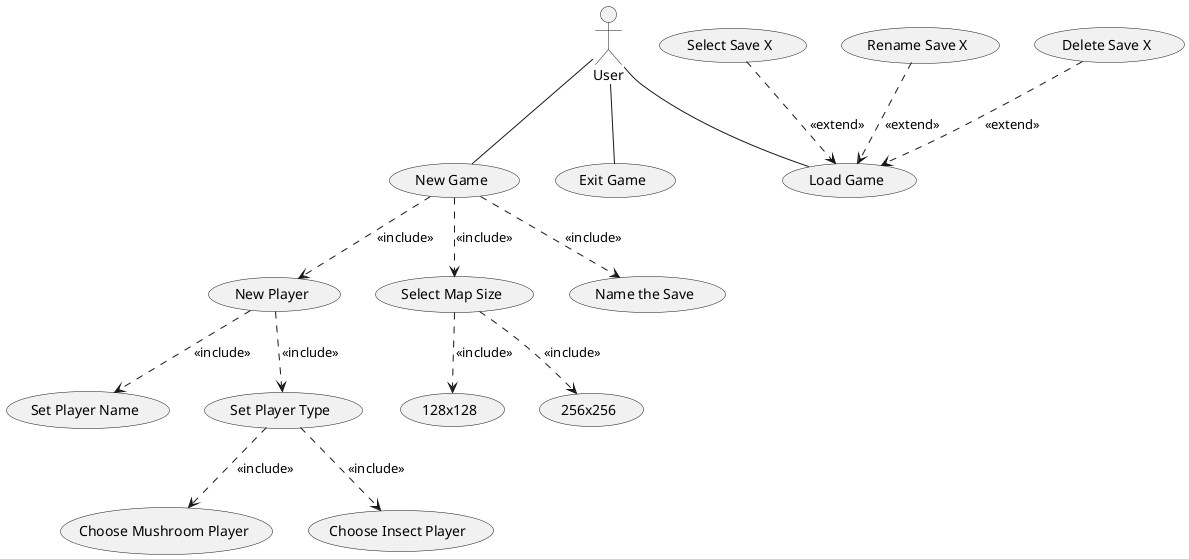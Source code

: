@startuml

actor User 

usecase "New Game" as UC_NewGame
usecase "Load Game" as UC_LoadGame
usecase "Exit Game" as UC_ExitGame

User -- UC_NewGame
User -- UC_LoadGame
User -- UC_ExitGame

'new game

usecase UC_NewPlayer as "New Player"
usecase UC_SelMapSize as "Select Map Size"
usecase UC_NameSave as "Name the Save"

UC_NewGame  ..> UC_NewPlayer : <<include>>
UC_NewGame  ..> UC_SelMapSize : <<include>>
UC_NewGame  ..> UC_NameSave : <<include>>

'select map size
usecase UC_SetMapSize128 as "128x128"
usecase UC_SetMapSize256 as "256x256"

UC_SelMapSize  ..> UC_SetMapSize128 : <<include>>
UC_SelMapSize  ..> UC_SetMapSize256 : <<include>>

'new player
usecase UC_SetPlayerName as "Set Player Name"
usecase UC_SetPlayerType as "Set Player Type"

UC_NewPlayer  ..> UC_SetPlayerName : <<include>>
UC_NewPlayer  ..> UC_SetPlayerType : <<include>>

'player types
usecase UC_SetMushroomPlayer as "Choose Mushroom Player"
usecase UC_SetInsectPlayer as "Choose Insect Player"

UC_SetPlayerType  ..> UC_SetMushroomPlayer : <<include>>
UC_SetPlayerType  ..> UC_SetInsectPlayer : <<include>>

'load game
usecase UC_SelectSave as "Select Save X"
usecase UC_RenameSave as "Rename Save X"
usecase UC_DeleteSave as "Delete Save X"

UC_SelectSave ..> UC_LoadGame : <<extend>>
UC_RenameSave ..> UC_LoadGame : <<extend>>
UC_DeleteSave ..> UC_LoadGame : <<extend>>


@enduml
